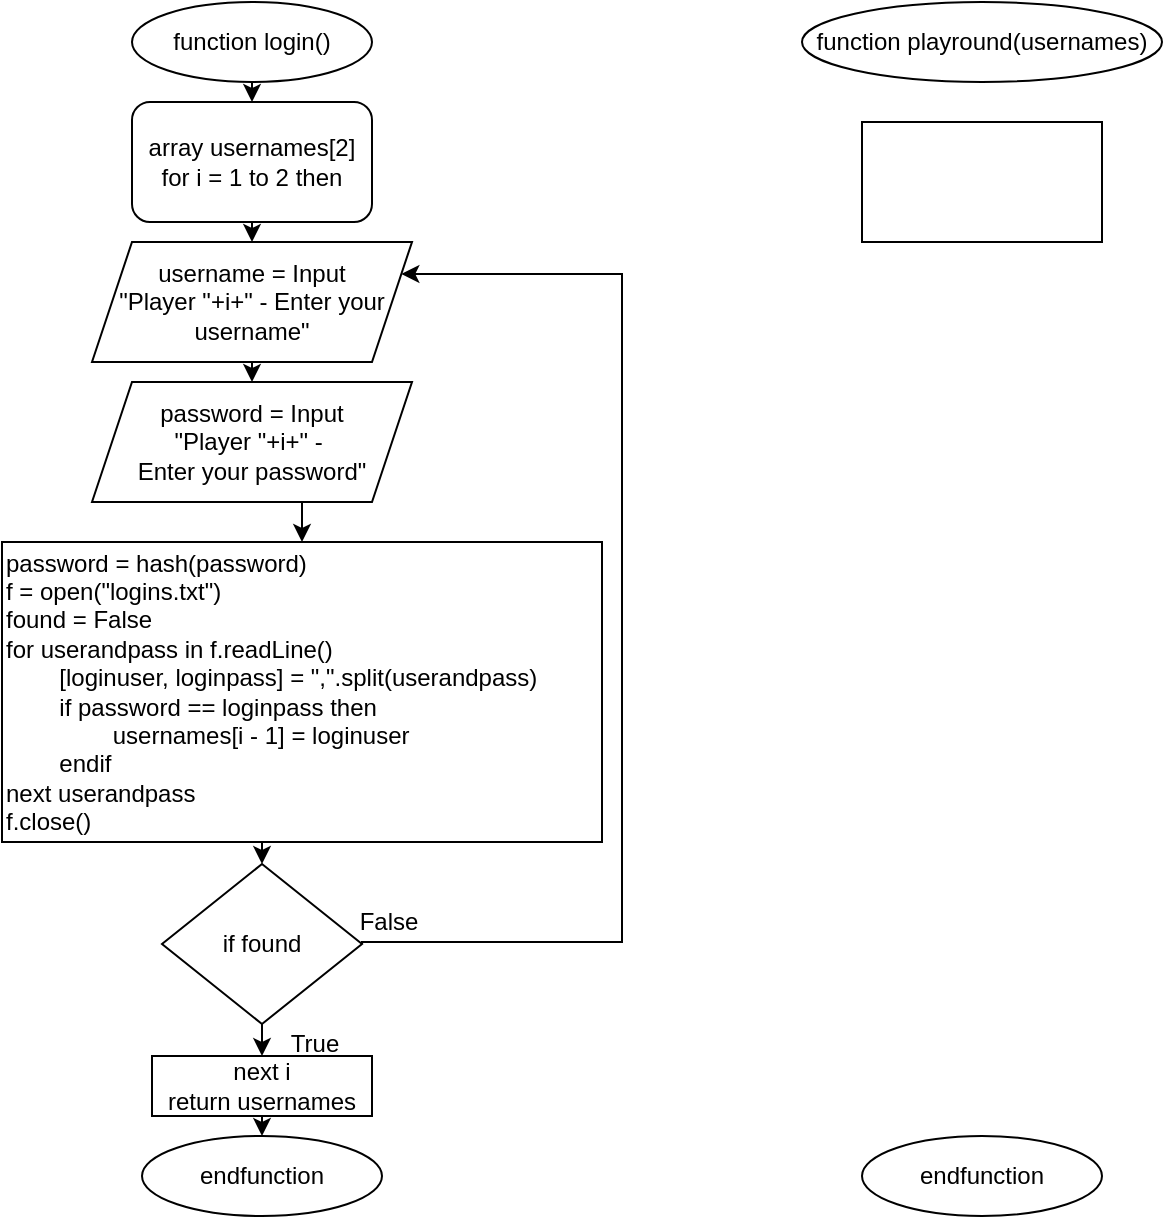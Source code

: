 <mxfile version="22.1.17" type="github">
  <diagram name="Page-1" id="g004UJIQQaxhIGtHMV1d">
    <mxGraphModel dx="695" dy="678" grid="1" gridSize="10" guides="1" tooltips="1" connect="1" arrows="1" fold="1" page="1" pageScale="1" pageWidth="3300" pageHeight="4681" math="0" shadow="0">
      <root>
        <mxCell id="0" />
        <mxCell id="1" parent="0" />
        <mxCell id="s0-FrGVsxFy7fqw6O0eB-6" style="edgeStyle=orthogonalEdgeStyle;rounded=0;orthogonalLoop=1;jettySize=auto;html=1;exitX=0.5;exitY=1;exitDx=0;exitDy=0;entryX=0.5;entryY=0;entryDx=0;entryDy=0;" edge="1" parent="1" source="s0-FrGVsxFy7fqw6O0eB-1" target="s0-FrGVsxFy7fqw6O0eB-2">
          <mxGeometry relative="1" as="geometry" />
        </mxCell>
        <mxCell id="s0-FrGVsxFy7fqw6O0eB-1" value="function login()" style="ellipse;whiteSpace=wrap;html=1;" vertex="1" parent="1">
          <mxGeometry x="75" y="10" width="120" height="40" as="geometry" />
        </mxCell>
        <mxCell id="s0-FrGVsxFy7fqw6O0eB-7" style="edgeStyle=orthogonalEdgeStyle;rounded=0;orthogonalLoop=1;jettySize=auto;html=1;exitX=0.5;exitY=1;exitDx=0;exitDy=0;entryX=0.5;entryY=0;entryDx=0;entryDy=0;" edge="1" parent="1" source="s0-FrGVsxFy7fqw6O0eB-2" target="s0-FrGVsxFy7fqw6O0eB-3">
          <mxGeometry relative="1" as="geometry" />
        </mxCell>
        <mxCell id="s0-FrGVsxFy7fqw6O0eB-2" value="array usernames[2]&lt;br&gt;for i = 1 to 2 then" style="rounded=1;whiteSpace=wrap;html=1;" vertex="1" parent="1">
          <mxGeometry x="75" y="60" width="120" height="60" as="geometry" />
        </mxCell>
        <mxCell id="s0-FrGVsxFy7fqw6O0eB-8" style="edgeStyle=orthogonalEdgeStyle;rounded=0;orthogonalLoop=1;jettySize=auto;html=1;exitX=0.5;exitY=1;exitDx=0;exitDy=0;entryX=0.5;entryY=0;entryDx=0;entryDy=0;" edge="1" parent="1" source="s0-FrGVsxFy7fqw6O0eB-3" target="s0-FrGVsxFy7fqw6O0eB-4">
          <mxGeometry relative="1" as="geometry" />
        </mxCell>
        <mxCell id="s0-FrGVsxFy7fqw6O0eB-3" value="username = Input&lt;br&gt;&quot;Player &quot;+i+&quot; - Enter your username&quot;" style="shape=parallelogram;perimeter=parallelogramPerimeter;whiteSpace=wrap;html=1;fixedSize=1;" vertex="1" parent="1">
          <mxGeometry x="55" y="130" width="160" height="60" as="geometry" />
        </mxCell>
        <mxCell id="s0-FrGVsxFy7fqw6O0eB-16" style="edgeStyle=orthogonalEdgeStyle;rounded=0;orthogonalLoop=1;jettySize=auto;html=1;exitX=0.5;exitY=1;exitDx=0;exitDy=0;entryX=0.5;entryY=0;entryDx=0;entryDy=0;" edge="1" parent="1" source="s0-FrGVsxFy7fqw6O0eB-4" target="s0-FrGVsxFy7fqw6O0eB-10">
          <mxGeometry relative="1" as="geometry" />
        </mxCell>
        <mxCell id="s0-FrGVsxFy7fqw6O0eB-4" value="password = Input&lt;br&gt;&quot;Player &quot;+i+&quot; -&amp;nbsp;&lt;br&gt;Enter your password&quot;" style="shape=parallelogram;perimeter=parallelogramPerimeter;whiteSpace=wrap;html=1;fixedSize=1;" vertex="1" parent="1">
          <mxGeometry x="55" y="200" width="160" height="60" as="geometry" />
        </mxCell>
        <mxCell id="s0-FrGVsxFy7fqw6O0eB-47" style="edgeStyle=orthogonalEdgeStyle;rounded=0;orthogonalLoop=1;jettySize=auto;html=1;exitX=0.5;exitY=1;exitDx=0;exitDy=0;entryX=0.5;entryY=0;entryDx=0;entryDy=0;" edge="1" parent="1" source="s0-FrGVsxFy7fqw6O0eB-10" target="s0-FrGVsxFy7fqw6O0eB-44">
          <mxGeometry relative="1" as="geometry" />
        </mxCell>
        <mxCell id="s0-FrGVsxFy7fqw6O0eB-10" value="&lt;div style=&quot;direction: ltr;&quot;&gt;&lt;span style=&quot;background-color: initial;&quot;&gt;password = hash(password)&lt;/span&gt;&lt;/div&gt;&lt;div style=&quot;direction: ltr;&quot;&gt;f = open(&quot;logins.txt&quot;)&lt;/div&gt;&lt;span style=&quot;white-space: pre;&quot;&gt;&lt;div style=&quot;direction: ltr;&quot;&gt;&lt;span style=&quot;background-color: initial; white-space: normal;&quot;&gt;found = False&lt;/span&gt;&lt;/div&gt;&lt;/span&gt;&lt;span style=&quot;white-space: pre;&quot;&gt;&lt;div style=&quot;direction: ltr;&quot;&gt;&lt;span style=&quot;background-color: initial; white-space: normal;&quot;&gt;for userandpass in f.readLine()&lt;/span&gt;&lt;/div&gt;&lt;/span&gt;&lt;span style=&quot;white-space: pre;&quot;&gt;&lt;div style=&quot;direction: ltr;&quot;&gt;&lt;span style=&quot;background-color: initial;&quot;&gt;&#x9;&lt;/span&gt;&lt;span style=&quot;background-color: initial; white-space: normal;&quot;&gt;[loginuser, loginpass] = &quot;,&quot;.split(userandpass)&lt;/span&gt;&lt;/div&gt;&lt;/span&gt;&lt;span style=&quot;white-space: pre;&quot;&gt;&lt;div style=&quot;direction: ltr;&quot;&gt;&lt;span style=&quot;background-color: initial;&quot;&gt;&#x9;&lt;/span&gt;if password == loginpass then&lt;/div&gt;&lt;div style=&quot;direction: ltr;&quot;&gt;&lt;span style=&quot;background-color: initial; white-space: normal;&quot;&gt;&lt;span style=&quot;white-space: pre;&quot;&gt;&#x9;&lt;/span&gt;&lt;span style=&quot;white-space: pre;&quot;&gt;&#x9;&lt;/span&gt;usernames[i - 1] = loginuser&lt;/span&gt;&lt;/div&gt;&lt;div style=&quot;direction: ltr;&quot;&gt;&lt;span style=&quot;background-color: initial; white-space: normal;&quot;&gt;&lt;span style=&quot;white-space: pre;&quot;&gt;&#x9;&lt;/span&gt;endif&lt;br&gt;&lt;/span&gt;&lt;/div&gt;&lt;/span&gt;&lt;span style=&quot;white-space: pre;&quot;&gt;&lt;div style=&quot;direction: ltr;&quot;&gt;&lt;span style=&quot;background-color: initial; white-space: normal;&quot;&gt;next userandpass&lt;/span&gt;&lt;/div&gt;&lt;div style=&quot;direction: ltr;&quot;&gt;&lt;span style=&quot;background-color: initial; white-space: normal;&quot;&gt;f.close()&lt;/span&gt;&lt;/div&gt;&lt;/span&gt;" style="rounded=0;whiteSpace=wrap;html=1;align=left;" vertex="1" parent="1">
          <mxGeometry x="10" y="280" width="300" height="150" as="geometry" />
        </mxCell>
        <mxCell id="s0-FrGVsxFy7fqw6O0eB-19" style="edgeStyle=orthogonalEdgeStyle;rounded=0;orthogonalLoop=1;jettySize=auto;html=1;exitX=0.5;exitY=1;exitDx=0;exitDy=0;entryX=0.5;entryY=0;entryDx=0;entryDy=0;" edge="1" parent="1" source="s0-FrGVsxFy7fqw6O0eB-13" target="s0-FrGVsxFy7fqw6O0eB-18">
          <mxGeometry relative="1" as="geometry" />
        </mxCell>
        <mxCell id="s0-FrGVsxFy7fqw6O0eB-13" value="next i&lt;br&gt;return usernames" style="rounded=0;whiteSpace=wrap;html=1;" vertex="1" parent="1">
          <mxGeometry x="85" y="537" width="110" height="30" as="geometry" />
        </mxCell>
        <mxCell id="s0-FrGVsxFy7fqw6O0eB-18" value="endfunction" style="ellipse;whiteSpace=wrap;html=1;" vertex="1" parent="1">
          <mxGeometry x="80" y="577" width="120" height="40" as="geometry" />
        </mxCell>
        <mxCell id="s0-FrGVsxFy7fqw6O0eB-52" style="edgeStyle=orthogonalEdgeStyle;rounded=0;orthogonalLoop=1;jettySize=auto;html=1;exitX=0.5;exitY=1;exitDx=0;exitDy=0;entryX=0.5;entryY=0;entryDx=0;entryDy=0;" edge="1" parent="1" source="s0-FrGVsxFy7fqw6O0eB-44" target="s0-FrGVsxFy7fqw6O0eB-13">
          <mxGeometry relative="1" as="geometry" />
        </mxCell>
        <mxCell id="s0-FrGVsxFy7fqw6O0eB-44" value="if found" style="rhombus;whiteSpace=wrap;html=1;" vertex="1" parent="1">
          <mxGeometry x="90" y="441" width="100" height="80" as="geometry" />
        </mxCell>
        <mxCell id="s0-FrGVsxFy7fqw6O0eB-54" value="" style="edgeStyle=orthogonalEdgeStyle;rounded=0;orthogonalLoop=1;jettySize=auto;html=1;exitX=1;exitY=0.5;exitDx=0;exitDy=0;entryX=1;entryY=0.25;entryDx=0;entryDy=0;" edge="1" parent="1" source="s0-FrGVsxFy7fqw6O0eB-44" target="s0-FrGVsxFy7fqw6O0eB-3">
          <mxGeometry relative="1" as="geometry">
            <mxPoint x="230" y="150" as="targetPoint" />
            <mxPoint x="190" y="490" as="sourcePoint" />
            <Array as="points">
              <mxPoint x="320" y="480" />
              <mxPoint x="320" y="146" />
            </Array>
          </mxGeometry>
        </mxCell>
        <mxCell id="s0-FrGVsxFy7fqw6O0eB-53" value="False" style="text;html=1;align=center;verticalAlign=middle;resizable=0;points=[];autosize=1;strokeColor=none;fillColor=none;" vertex="1" parent="1">
          <mxGeometry x="178" y="455" width="50" height="30" as="geometry" />
        </mxCell>
        <mxCell id="s0-FrGVsxFy7fqw6O0eB-55" value="True" style="text;html=1;align=center;verticalAlign=middle;resizable=0;points=[];autosize=1;strokeColor=none;fillColor=none;" vertex="1" parent="1">
          <mxGeometry x="141" y="516" width="50" height="30" as="geometry" />
        </mxCell>
        <mxCell id="s0-FrGVsxFy7fqw6O0eB-75" value="function playround(usernames)" style="ellipse;whiteSpace=wrap;html=1;" vertex="1" parent="1">
          <mxGeometry x="410" y="10" width="180" height="40" as="geometry" />
        </mxCell>
        <mxCell id="s0-FrGVsxFy7fqw6O0eB-76" style="edgeStyle=orthogonalEdgeStyle;rounded=0;orthogonalLoop=1;jettySize=auto;html=1;exitX=0.5;exitY=1;exitDx=0;exitDy=0;entryX=0.5;entryY=0;entryDx=0;entryDy=0;" edge="1" parent="1" target="s0-FrGVsxFy7fqw6O0eB-79">
          <mxGeometry relative="1" as="geometry">
            <mxPoint x="495" y="120" as="sourcePoint" />
          </mxGeometry>
        </mxCell>
        <mxCell id="s0-FrGVsxFy7fqw6O0eB-78" style="edgeStyle=orthogonalEdgeStyle;rounded=0;orthogonalLoop=1;jettySize=auto;html=1;exitX=0.5;exitY=1;exitDx=0;exitDy=0;entryX=0.5;entryY=0;entryDx=0;entryDy=0;" edge="1" parent="1" target="s0-FrGVsxFy7fqw6O0eB-81">
          <mxGeometry relative="1" as="geometry">
            <mxPoint x="495" y="190" as="sourcePoint" />
          </mxGeometry>
        </mxCell>
        <mxCell id="s0-FrGVsxFy7fqw6O0eB-80" style="edgeStyle=orthogonalEdgeStyle;rounded=0;orthogonalLoop=1;jettySize=auto;html=1;exitX=0.5;exitY=1;exitDx=0;exitDy=0;entryX=0.5;entryY=0;entryDx=0;entryDy=0;" edge="1" parent="1" target="s0-FrGVsxFy7fqw6O0eB-83">
          <mxGeometry relative="1" as="geometry">
            <mxPoint x="495" y="260.0" as="sourcePoint" />
          </mxGeometry>
        </mxCell>
        <mxCell id="s0-FrGVsxFy7fqw6O0eB-82" style="edgeStyle=orthogonalEdgeStyle;rounded=0;orthogonalLoop=1;jettySize=auto;html=1;exitX=0.5;exitY=1;exitDx=0;exitDy=0;entryX=0.5;entryY=0;entryDx=0;entryDy=0;" edge="1" parent="1" target="s0-FrGVsxFy7fqw6O0eB-88">
          <mxGeometry relative="1" as="geometry">
            <mxPoint x="520" y="430" as="sourcePoint" />
          </mxGeometry>
        </mxCell>
        <mxCell id="s0-FrGVsxFy7fqw6O0eB-86" value="endfunction" style="ellipse;whiteSpace=wrap;html=1;" vertex="1" parent="1">
          <mxGeometry x="440" y="577" width="120" height="40" as="geometry" />
        </mxCell>
        <mxCell id="s0-FrGVsxFy7fqw6O0eB-87" style="edgeStyle=orthogonalEdgeStyle;rounded=0;orthogonalLoop=1;jettySize=auto;html=1;exitX=0.5;exitY=1;exitDx=0;exitDy=0;entryX=0.5;entryY=0;entryDx=0;entryDy=0;" edge="1" parent="1" target="s0-FrGVsxFy7fqw6O0eB-85">
          <mxGeometry relative="1" as="geometry">
            <mxPoint x="500" y="521" as="sourcePoint" />
          </mxGeometry>
        </mxCell>
        <mxCell id="s0-FrGVsxFy7fqw6O0eB-93" value="" style="rounded=0;whiteSpace=wrap;html=1;" vertex="1" parent="1">
          <mxGeometry x="440" y="70" width="120" height="60" as="geometry" />
        </mxCell>
      </root>
    </mxGraphModel>
  </diagram>
</mxfile>
